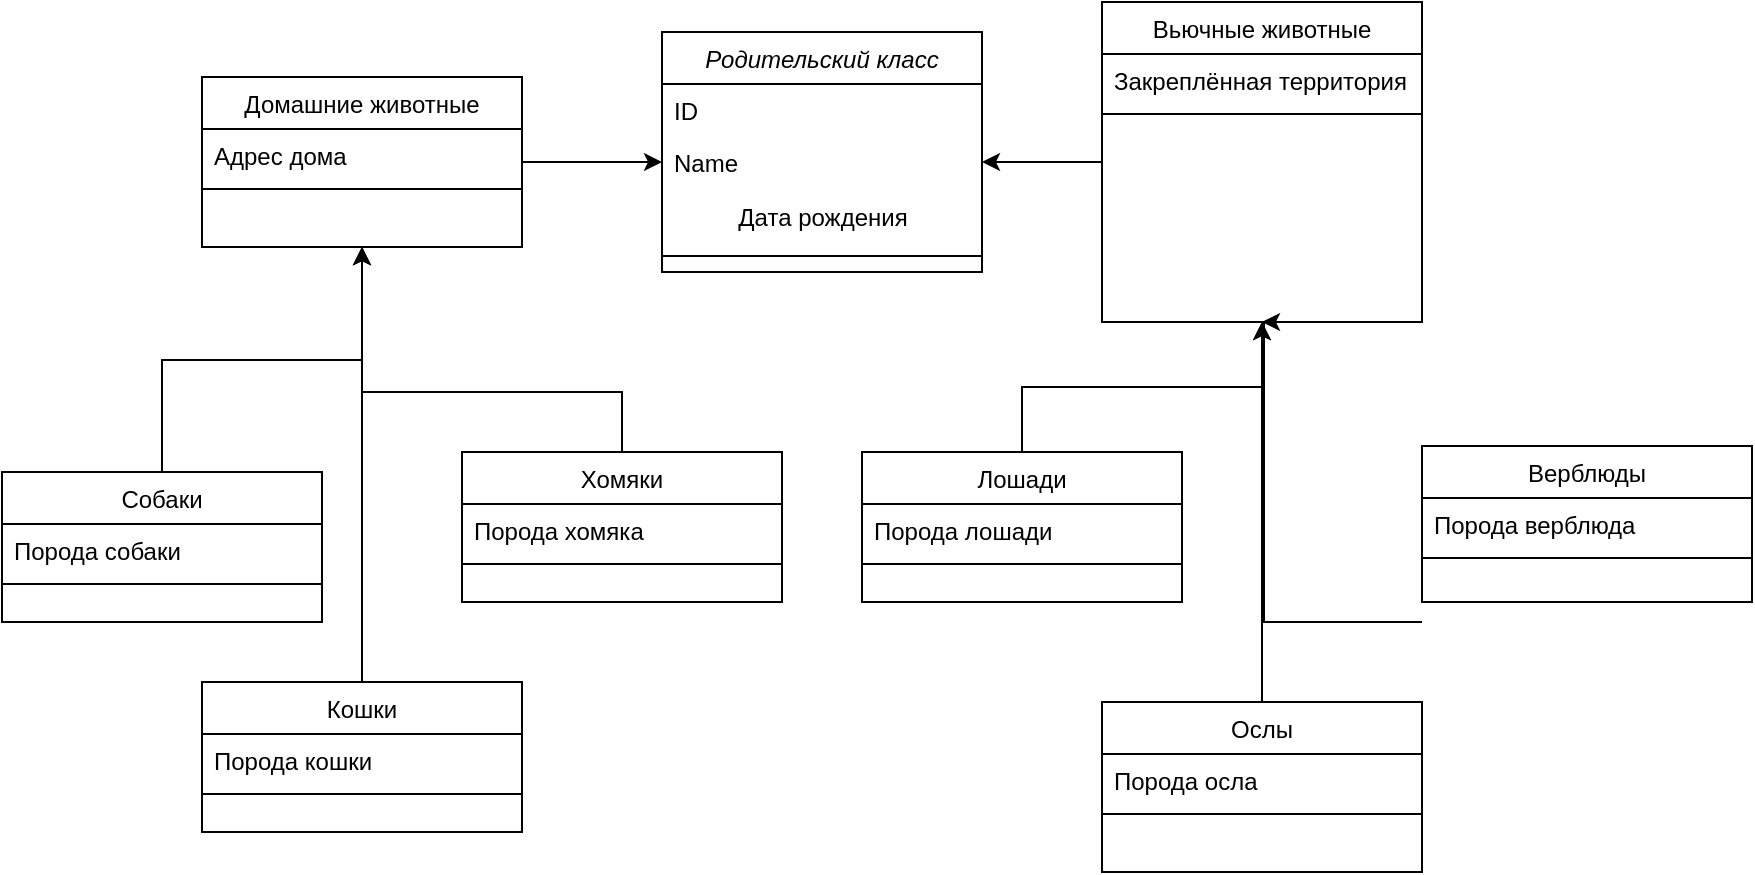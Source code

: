 <mxfile version="21.7.5" type="device">
  <diagram id="C5RBs43oDa-KdzZeNtuy" name="Page-1">
    <mxGraphModel dx="1050" dy="691" grid="1" gridSize="10" guides="1" tooltips="1" connect="1" arrows="1" fold="1" page="1" pageScale="1" pageWidth="827" pageHeight="1169" math="0" shadow="0">
      <root>
        <mxCell id="WIyWlLk6GJQsqaUBKTNV-0" />
        <mxCell id="WIyWlLk6GJQsqaUBKTNV-1" parent="WIyWlLk6GJQsqaUBKTNV-0" />
        <mxCell id="zkfFHV4jXpPFQw0GAbJ--0" value="Родительский класс" style="swimlane;fontStyle=2;align=center;verticalAlign=top;childLayout=stackLayout;horizontal=1;startSize=26;horizontalStack=0;resizeParent=1;resizeLast=0;collapsible=1;marginBottom=0;rounded=0;shadow=0;strokeWidth=1;" parent="WIyWlLk6GJQsqaUBKTNV-1" vertex="1">
          <mxGeometry x="350" y="55" width="160" height="120" as="geometry">
            <mxRectangle x="230" y="140" width="160" height="26" as="alternateBounds" />
          </mxGeometry>
        </mxCell>
        <mxCell id="zkfFHV4jXpPFQw0GAbJ--1" value="ID" style="text;align=left;verticalAlign=top;spacingLeft=4;spacingRight=4;overflow=hidden;rotatable=0;points=[[0,0.5],[1,0.5]];portConstraint=eastwest;" parent="zkfFHV4jXpPFQw0GAbJ--0" vertex="1">
          <mxGeometry y="26" width="160" height="26" as="geometry" />
        </mxCell>
        <mxCell id="zkfFHV4jXpPFQw0GAbJ--2" value="Name" style="text;align=left;verticalAlign=top;spacingLeft=4;spacingRight=4;overflow=hidden;rotatable=0;points=[[0,0.5],[1,0.5]];portConstraint=eastwest;rounded=0;shadow=0;html=0;" parent="zkfFHV4jXpPFQw0GAbJ--0" vertex="1">
          <mxGeometry y="52" width="160" height="26" as="geometry" />
        </mxCell>
        <mxCell id="5WUenl7EUXBXEUR9NMOM-56" value="Дата рождения" style="text;html=1;align=center;verticalAlign=middle;resizable=0;points=[];autosize=1;strokeColor=none;fillColor=none;" vertex="1" parent="zkfFHV4jXpPFQw0GAbJ--0">
          <mxGeometry y="78" width="160" height="30" as="geometry" />
        </mxCell>
        <mxCell id="zkfFHV4jXpPFQw0GAbJ--4" value="" style="line;html=1;strokeWidth=1;align=left;verticalAlign=middle;spacingTop=-1;spacingLeft=3;spacingRight=3;rotatable=0;labelPosition=right;points=[];portConstraint=eastwest;" parent="zkfFHV4jXpPFQw0GAbJ--0" vertex="1">
          <mxGeometry y="108" width="160" height="8" as="geometry" />
        </mxCell>
        <mxCell id="5WUenl7EUXBXEUR9NMOM-70" style="edgeStyle=orthogonalEdgeStyle;rounded=0;orthogonalLoop=1;jettySize=auto;html=1;entryX=0;entryY=0.5;entryDx=0;entryDy=0;" edge="1" parent="WIyWlLk6GJQsqaUBKTNV-1" source="zkfFHV4jXpPFQw0GAbJ--6" target="zkfFHV4jXpPFQw0GAbJ--2">
          <mxGeometry relative="1" as="geometry" />
        </mxCell>
        <mxCell id="zkfFHV4jXpPFQw0GAbJ--6" value="Домашние животные" style="swimlane;fontStyle=0;align=center;verticalAlign=top;childLayout=stackLayout;horizontal=1;startSize=26;horizontalStack=0;resizeParent=1;resizeLast=0;collapsible=1;marginBottom=0;rounded=0;shadow=0;strokeWidth=1;" parent="WIyWlLk6GJQsqaUBKTNV-1" vertex="1">
          <mxGeometry x="120" y="77.5" width="160" height="85" as="geometry">
            <mxRectangle x="130" y="280" width="160" height="26" as="alternateBounds" />
          </mxGeometry>
        </mxCell>
        <mxCell id="zkfFHV4jXpPFQw0GAbJ--7" value="Адрес дома" style="text;align=left;verticalAlign=top;spacingLeft=4;spacingRight=4;overflow=hidden;rotatable=0;points=[[0,0.5],[1,0.5]];portConstraint=eastwest;" parent="zkfFHV4jXpPFQw0GAbJ--6" vertex="1">
          <mxGeometry y="26" width="160" height="26" as="geometry" />
        </mxCell>
        <mxCell id="zkfFHV4jXpPFQw0GAbJ--9" value="" style="line;html=1;strokeWidth=1;align=left;verticalAlign=middle;spacingTop=-1;spacingLeft=3;spacingRight=3;rotatable=0;labelPosition=right;points=[];portConstraint=eastwest;" parent="zkfFHV4jXpPFQw0GAbJ--6" vertex="1">
          <mxGeometry y="52" width="160" height="8" as="geometry" />
        </mxCell>
        <mxCell id="5WUenl7EUXBXEUR9NMOM-16" style="edgeStyle=orthogonalEdgeStyle;rounded=0;orthogonalLoop=1;jettySize=auto;html=1;entryX=0.5;entryY=1;entryDx=0;entryDy=0;" edge="1" parent="WIyWlLk6GJQsqaUBKTNV-1" source="5WUenl7EUXBXEUR9NMOM-1" target="zkfFHV4jXpPFQw0GAbJ--6">
          <mxGeometry relative="1" as="geometry">
            <Array as="points">
              <mxPoint x="100" y="219" />
              <mxPoint x="200" y="219" />
              <mxPoint x="200" y="163" />
            </Array>
          </mxGeometry>
        </mxCell>
        <mxCell id="5WUenl7EUXBXEUR9NMOM-1" value="Собаки" style="swimlane;fontStyle=0;align=center;verticalAlign=top;childLayout=stackLayout;horizontal=1;startSize=26;horizontalStack=0;resizeParent=1;resizeLast=0;collapsible=1;marginBottom=0;rounded=0;shadow=0;strokeWidth=1;" vertex="1" parent="WIyWlLk6GJQsqaUBKTNV-1">
          <mxGeometry x="20" y="275" width="160" height="75" as="geometry">
            <mxRectangle x="130" y="380" width="160" height="26" as="alternateBounds" />
          </mxGeometry>
        </mxCell>
        <mxCell id="5WUenl7EUXBXEUR9NMOM-2" value="Порода собаки" style="text;align=left;verticalAlign=top;spacingLeft=4;spacingRight=4;overflow=hidden;rotatable=0;points=[[0,0.5],[1,0.5]];portConstraint=eastwest;" vertex="1" parent="5WUenl7EUXBXEUR9NMOM-1">
          <mxGeometry y="26" width="160" height="26" as="geometry" />
        </mxCell>
        <mxCell id="5WUenl7EUXBXEUR9NMOM-4" value="" style="line;html=1;strokeWidth=1;align=left;verticalAlign=middle;spacingTop=-1;spacingLeft=3;spacingRight=3;rotatable=0;labelPosition=right;points=[];portConstraint=eastwest;" vertex="1" parent="5WUenl7EUXBXEUR9NMOM-1">
          <mxGeometry y="52" width="160" height="8" as="geometry" />
        </mxCell>
        <mxCell id="5WUenl7EUXBXEUR9NMOM-17" style="edgeStyle=orthogonalEdgeStyle;rounded=0;orthogonalLoop=1;jettySize=auto;html=1;entryX=0.5;entryY=1;entryDx=0;entryDy=0;" edge="1" parent="WIyWlLk6GJQsqaUBKTNV-1" source="5WUenl7EUXBXEUR9NMOM-5" target="zkfFHV4jXpPFQw0GAbJ--6">
          <mxGeometry relative="1" as="geometry">
            <mxPoint x="210" y="225" as="targetPoint" />
            <Array as="points">
              <mxPoint x="200" y="163" />
            </Array>
          </mxGeometry>
        </mxCell>
        <mxCell id="5WUenl7EUXBXEUR9NMOM-5" value="Кошки" style="swimlane;fontStyle=0;align=center;verticalAlign=top;childLayout=stackLayout;horizontal=1;startSize=26;horizontalStack=0;resizeParent=1;resizeLast=0;collapsible=1;marginBottom=0;rounded=0;shadow=0;strokeWidth=1;" vertex="1" parent="WIyWlLk6GJQsqaUBKTNV-1">
          <mxGeometry x="120" y="380" width="160" height="75" as="geometry">
            <mxRectangle x="130" y="380" width="160" height="26" as="alternateBounds" />
          </mxGeometry>
        </mxCell>
        <mxCell id="5WUenl7EUXBXEUR9NMOM-7" value="Порода кошки" style="text;align=left;verticalAlign=top;spacingLeft=4;spacingRight=4;overflow=hidden;rotatable=0;points=[[0,0.5],[1,0.5]];portConstraint=eastwest;rounded=0;shadow=0;html=0;" vertex="1" parent="5WUenl7EUXBXEUR9NMOM-5">
          <mxGeometry y="26" width="160" height="26" as="geometry" />
        </mxCell>
        <mxCell id="5WUenl7EUXBXEUR9NMOM-8" value="" style="line;html=1;strokeWidth=1;align=left;verticalAlign=middle;spacingTop=-1;spacingLeft=3;spacingRight=3;rotatable=0;labelPosition=right;points=[];portConstraint=eastwest;" vertex="1" parent="5WUenl7EUXBXEUR9NMOM-5">
          <mxGeometry y="52" width="160" height="8" as="geometry" />
        </mxCell>
        <mxCell id="5WUenl7EUXBXEUR9NMOM-18" style="edgeStyle=orthogonalEdgeStyle;rounded=0;orthogonalLoop=1;jettySize=auto;html=1;entryX=0.5;entryY=1;entryDx=0;entryDy=0;" edge="1" parent="WIyWlLk6GJQsqaUBKTNV-1" source="5WUenl7EUXBXEUR9NMOM-9" target="zkfFHV4jXpPFQw0GAbJ--6">
          <mxGeometry relative="1" as="geometry">
            <mxPoint x="210" y="225" as="targetPoint" />
            <Array as="points">
              <mxPoint x="330" y="235" />
              <mxPoint x="200" y="235" />
              <mxPoint x="200" y="163" />
            </Array>
          </mxGeometry>
        </mxCell>
        <mxCell id="5WUenl7EUXBXEUR9NMOM-9" value="Хомяки" style="swimlane;fontStyle=0;align=center;verticalAlign=top;childLayout=stackLayout;horizontal=1;startSize=26;horizontalStack=0;resizeParent=1;resizeLast=0;collapsible=1;marginBottom=0;rounded=0;shadow=0;strokeWidth=1;" vertex="1" parent="WIyWlLk6GJQsqaUBKTNV-1">
          <mxGeometry x="250" y="265" width="160" height="75" as="geometry">
            <mxRectangle x="130" y="380" width="160" height="26" as="alternateBounds" />
          </mxGeometry>
        </mxCell>
        <mxCell id="5WUenl7EUXBXEUR9NMOM-11" value="Порода хомяка" style="text;align=left;verticalAlign=top;spacingLeft=4;spacingRight=4;overflow=hidden;rotatable=0;points=[[0,0.5],[1,0.5]];portConstraint=eastwest;rounded=0;shadow=0;html=0;" vertex="1" parent="5WUenl7EUXBXEUR9NMOM-9">
          <mxGeometry y="26" width="160" height="26" as="geometry" />
        </mxCell>
        <mxCell id="5WUenl7EUXBXEUR9NMOM-12" value="" style="line;html=1;strokeWidth=1;align=left;verticalAlign=middle;spacingTop=-1;spacingLeft=3;spacingRight=3;rotatable=0;labelPosition=right;points=[];portConstraint=eastwest;" vertex="1" parent="5WUenl7EUXBXEUR9NMOM-9">
          <mxGeometry y="52" width="160" height="8" as="geometry" />
        </mxCell>
        <mxCell id="5WUenl7EUXBXEUR9NMOM-71" style="edgeStyle=orthogonalEdgeStyle;rounded=0;orthogonalLoop=1;jettySize=auto;html=1;entryX=1;entryY=0.5;entryDx=0;entryDy=0;" edge="1" parent="WIyWlLk6GJQsqaUBKTNV-1" source="5WUenl7EUXBXEUR9NMOM-29" target="zkfFHV4jXpPFQw0GAbJ--2">
          <mxGeometry relative="1" as="geometry" />
        </mxCell>
        <mxCell id="5WUenl7EUXBXEUR9NMOM-29" value="Вьючные животные" style="swimlane;fontStyle=0;align=center;verticalAlign=top;childLayout=stackLayout;horizontal=1;startSize=26;horizontalStack=0;resizeParent=1;resizeLast=0;collapsible=1;marginBottom=0;rounded=0;shadow=0;strokeWidth=1;" vertex="1" parent="WIyWlLk6GJQsqaUBKTNV-1">
          <mxGeometry x="570" y="40" width="160" height="160" as="geometry">
            <mxRectangle x="130" y="380" width="160" height="26" as="alternateBounds" />
          </mxGeometry>
        </mxCell>
        <mxCell id="5WUenl7EUXBXEUR9NMOM-30" value="Закреплённая территория" style="text;align=left;verticalAlign=top;spacingLeft=4;spacingRight=4;overflow=hidden;rotatable=0;points=[[0,0.5],[1,0.5]];portConstraint=eastwest;" vertex="1" parent="5WUenl7EUXBXEUR9NMOM-29">
          <mxGeometry y="26" width="160" height="26" as="geometry" />
        </mxCell>
        <mxCell id="5WUenl7EUXBXEUR9NMOM-31" value="" style="line;html=1;strokeWidth=1;align=left;verticalAlign=middle;spacingTop=-1;spacingLeft=3;spacingRight=3;rotatable=0;labelPosition=right;points=[];portConstraint=eastwest;" vertex="1" parent="5WUenl7EUXBXEUR9NMOM-29">
          <mxGeometry y="52" width="160" height="8" as="geometry" />
        </mxCell>
        <mxCell id="5WUenl7EUXBXEUR9NMOM-52" style="edgeStyle=orthogonalEdgeStyle;rounded=0;orthogonalLoop=1;jettySize=auto;html=1;entryX=0.5;entryY=1;entryDx=0;entryDy=0;" edge="1" parent="WIyWlLk6GJQsqaUBKTNV-1" source="5WUenl7EUXBXEUR9NMOM-37" target="5WUenl7EUXBXEUR9NMOM-29">
          <mxGeometry relative="1" as="geometry" />
        </mxCell>
        <mxCell id="5WUenl7EUXBXEUR9NMOM-37" value="Лошади" style="swimlane;fontStyle=0;align=center;verticalAlign=top;childLayout=stackLayout;horizontal=1;startSize=26;horizontalStack=0;resizeParent=1;resizeLast=0;collapsible=1;marginBottom=0;rounded=0;shadow=0;strokeWidth=1;" vertex="1" parent="WIyWlLk6GJQsqaUBKTNV-1">
          <mxGeometry x="450" y="265" width="160" height="75" as="geometry">
            <mxRectangle x="130" y="380" width="160" height="26" as="alternateBounds" />
          </mxGeometry>
        </mxCell>
        <mxCell id="5WUenl7EUXBXEUR9NMOM-38" value="Порода лошади" style="text;align=left;verticalAlign=top;spacingLeft=4;spacingRight=4;overflow=hidden;rotatable=0;points=[[0,0.5],[1,0.5]];portConstraint=eastwest;" vertex="1" parent="5WUenl7EUXBXEUR9NMOM-37">
          <mxGeometry y="26" width="160" height="26" as="geometry" />
        </mxCell>
        <mxCell id="5WUenl7EUXBXEUR9NMOM-40" value="" style="line;html=1;strokeWidth=1;align=left;verticalAlign=middle;spacingTop=-1;spacingLeft=3;spacingRight=3;rotatable=0;labelPosition=right;points=[];portConstraint=eastwest;" vertex="1" parent="5WUenl7EUXBXEUR9NMOM-37">
          <mxGeometry y="52" width="160" height="8" as="geometry" />
        </mxCell>
        <mxCell id="5WUenl7EUXBXEUR9NMOM-54" style="edgeStyle=orthogonalEdgeStyle;rounded=0;orthogonalLoop=1;jettySize=auto;html=1;entryX=0.5;entryY=1;entryDx=0;entryDy=0;" edge="1" parent="WIyWlLk6GJQsqaUBKTNV-1" source="5WUenl7EUXBXEUR9NMOM-42" target="5WUenl7EUXBXEUR9NMOM-29">
          <mxGeometry relative="1" as="geometry" />
        </mxCell>
        <mxCell id="5WUenl7EUXBXEUR9NMOM-42" value="Ослы" style="swimlane;fontStyle=0;align=center;verticalAlign=top;childLayout=stackLayout;horizontal=1;startSize=26;horizontalStack=0;resizeParent=1;resizeLast=0;collapsible=1;marginBottom=0;rounded=0;shadow=0;strokeWidth=1;" vertex="1" parent="WIyWlLk6GJQsqaUBKTNV-1">
          <mxGeometry x="570" y="390" width="160" height="85" as="geometry">
            <mxRectangle x="130" y="380" width="160" height="26" as="alternateBounds" />
          </mxGeometry>
        </mxCell>
        <mxCell id="5WUenl7EUXBXEUR9NMOM-44" value="Порода осла" style="text;align=left;verticalAlign=top;spacingLeft=4;spacingRight=4;overflow=hidden;rotatable=0;points=[[0,0.5],[1,0.5]];portConstraint=eastwest;rounded=0;shadow=0;html=0;" vertex="1" parent="5WUenl7EUXBXEUR9NMOM-42">
          <mxGeometry y="26" width="160" height="26" as="geometry" />
        </mxCell>
        <mxCell id="5WUenl7EUXBXEUR9NMOM-45" value="" style="line;html=1;strokeWidth=1;align=left;verticalAlign=middle;spacingTop=-1;spacingLeft=3;spacingRight=3;rotatable=0;labelPosition=right;points=[];portConstraint=eastwest;" vertex="1" parent="5WUenl7EUXBXEUR9NMOM-42">
          <mxGeometry y="52" width="160" height="8" as="geometry" />
        </mxCell>
        <mxCell id="5WUenl7EUXBXEUR9NMOM-47" value="Верблюды" style="swimlane;fontStyle=0;align=center;verticalAlign=top;childLayout=stackLayout;horizontal=1;startSize=26;horizontalStack=0;resizeParent=1;resizeLast=0;collapsible=1;marginBottom=0;rounded=0;shadow=0;strokeWidth=1;" vertex="1" parent="WIyWlLk6GJQsqaUBKTNV-1">
          <mxGeometry x="730" y="262" width="165" height="78" as="geometry">
            <mxRectangle x="130" y="380" width="160" height="26" as="alternateBounds" />
          </mxGeometry>
        </mxCell>
        <mxCell id="5WUenl7EUXBXEUR9NMOM-48" value="Порода верблюда" style="text;align=left;verticalAlign=top;spacingLeft=4;spacingRight=4;overflow=hidden;rotatable=0;points=[[0,0.5],[1,0.5]];portConstraint=eastwest;" vertex="1" parent="5WUenl7EUXBXEUR9NMOM-47">
          <mxGeometry y="26" width="165" height="26" as="geometry" />
        </mxCell>
        <mxCell id="5WUenl7EUXBXEUR9NMOM-50" value="" style="line;html=1;strokeWidth=1;align=left;verticalAlign=middle;spacingTop=-1;spacingLeft=3;spacingRight=3;rotatable=0;labelPosition=right;points=[];portConstraint=eastwest;" vertex="1" parent="5WUenl7EUXBXEUR9NMOM-47">
          <mxGeometry y="52" width="165" height="8" as="geometry" />
        </mxCell>
        <mxCell id="5WUenl7EUXBXEUR9NMOM-53" style="edgeStyle=orthogonalEdgeStyle;rounded=0;orthogonalLoop=1;jettySize=auto;html=1;entryX=0.5;entryY=1;entryDx=0;entryDy=0;" edge="1" parent="WIyWlLk6GJQsqaUBKTNV-1" target="5WUenl7EUXBXEUR9NMOM-29">
          <mxGeometry relative="1" as="geometry">
            <mxPoint x="650" y="235" as="targetPoint" />
            <mxPoint x="730" y="350" as="sourcePoint" />
            <Array as="points">
              <mxPoint x="651" y="350" />
            </Array>
          </mxGeometry>
        </mxCell>
      </root>
    </mxGraphModel>
  </diagram>
</mxfile>
